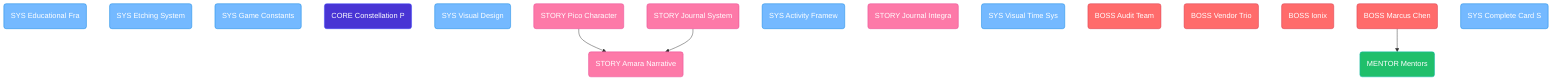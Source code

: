 graph TD

    educational-framework(SYS Educational Fra)
    class educational-framework system
    etching-system(SYS Etching System)
    class etching-system system
    game-constants(SYS Game Constants)
    class game-constants system
    constellation-phenomenon(CORE Constellation P)
    class constellation-phenomenon core
    visual-design(SYS Visual Design)
    class visual-design system
    pico-character(STORY Pico Character)
    class pico-character narrative
    journal-system(STORY Journal System)
    class journal-system narrative
    amara-narrative(STORY Amara Narrative)
    class amara-narrative narrative
    activity-framework(SYS Activity Framew)
    class activity-framework system
    journal-integration(STORY Journal Integra)
    class journal-integration narrative
    visual-time-system(SYS Visual Time Sys)
    class visual-time-system system
    audit-team(BOSS Audit Team)
    class audit-team boss
    vendor-trio(BOSS Vendor Trio)
    class vendor-trio boss
    ionix(BOSS Ionix)
    class ionix boss
    marcus-chen(BOSS Marcus Chen)
    class marcus-chen boss
    mentors(MENTOR Mentors)
    class mentors mentor
    complete-card-system(SYS Complete Card S)
    class complete-card-system system

    pico-character --> amara-narrative
    journal-system --> amara-narrative
    marcus-chen --> mentors

    classDef boss fill:#ff6b6b,stroke:#d63447,color:#fff
    classDef mentor fill:#20bf6b,stroke:#0fb9b1,color:#fff
    classDef core fill:#4834d4,stroke:#3742fa,color:#fff
    classDef narrative fill:#fd79a8,stroke:#e84393,color:#fff
    classDef system fill:#74b9ff,stroke:#0984e3,color:#fff